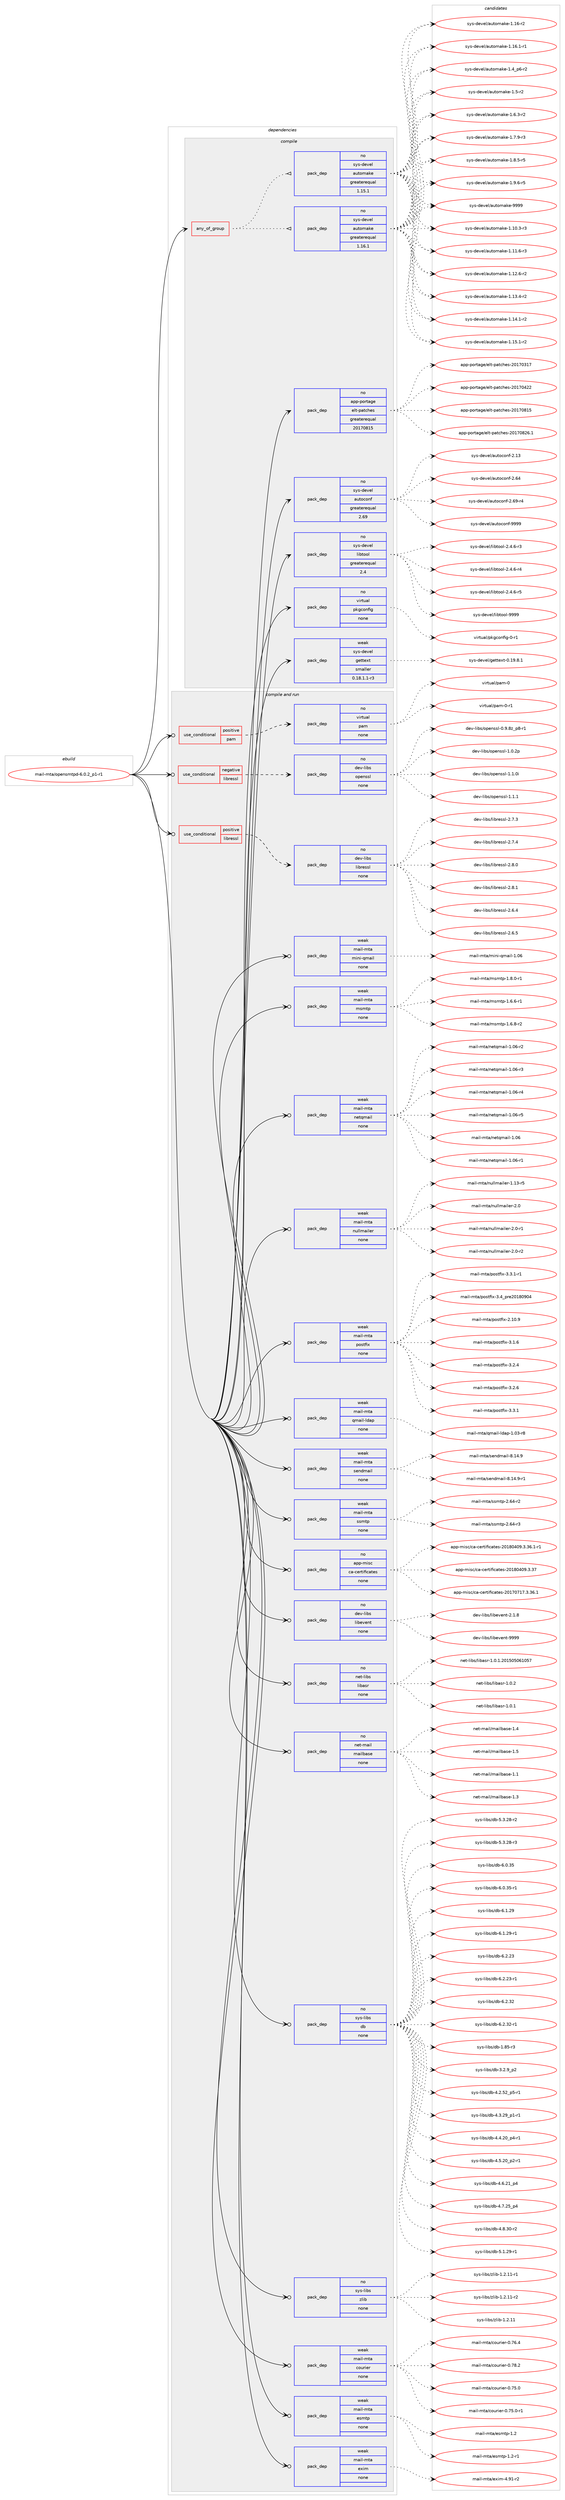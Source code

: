digraph prolog {

# *************
# Graph options
# *************

newrank=true;
concentrate=true;
compound=true;
graph [rankdir=LR,fontname=Helvetica,fontsize=10,ranksep=1.5];#, ranksep=2.5, nodesep=0.2];
edge  [arrowhead=vee];
node  [fontname=Helvetica,fontsize=10];

# **********
# The ebuild
# **********

subgraph cluster_leftcol {
color=gray;
rank=same;
label=<<i>ebuild</i>>;
id [label="mail-mta/opensmtpd-6.0.2_p1-r1", color=red, width=4, href="../mail-mta/opensmtpd-6.0.2_p1-r1.svg"];
}

# ****************
# The dependencies
# ****************

subgraph cluster_midcol {
color=gray;
label=<<i>dependencies</i>>;
subgraph cluster_compile {
fillcolor="#eeeeee";
style=filled;
label=<<i>compile</i>>;
subgraph any138 {
dependency6807 [label=<<TABLE BORDER="0" CELLBORDER="1" CELLSPACING="0" CELLPADDING="4"><TR><TD CELLPADDING="10">any_of_group</TD></TR></TABLE>>, shape=none, color=red];subgraph pack5297 {
dependency6808 [label=<<TABLE BORDER="0" CELLBORDER="1" CELLSPACING="0" CELLPADDING="4" WIDTH="220"><TR><TD ROWSPAN="6" CELLPADDING="30">pack_dep</TD></TR><TR><TD WIDTH="110">no</TD></TR><TR><TD>sys-devel</TD></TR><TR><TD>automake</TD></TR><TR><TD>greaterequal</TD></TR><TR><TD>1.16.1</TD></TR></TABLE>>, shape=none, color=blue];
}
dependency6807:e -> dependency6808:w [weight=20,style="dotted",arrowhead="oinv"];
subgraph pack5298 {
dependency6809 [label=<<TABLE BORDER="0" CELLBORDER="1" CELLSPACING="0" CELLPADDING="4" WIDTH="220"><TR><TD ROWSPAN="6" CELLPADDING="30">pack_dep</TD></TR><TR><TD WIDTH="110">no</TD></TR><TR><TD>sys-devel</TD></TR><TR><TD>automake</TD></TR><TR><TD>greaterequal</TD></TR><TR><TD>1.15.1</TD></TR></TABLE>>, shape=none, color=blue];
}
dependency6807:e -> dependency6809:w [weight=20,style="dotted",arrowhead="oinv"];
}
id:e -> dependency6807:w [weight=20,style="solid",arrowhead="vee"];
subgraph pack5299 {
dependency6810 [label=<<TABLE BORDER="0" CELLBORDER="1" CELLSPACING="0" CELLPADDING="4" WIDTH="220"><TR><TD ROWSPAN="6" CELLPADDING="30">pack_dep</TD></TR><TR><TD WIDTH="110">no</TD></TR><TR><TD>app-portage</TD></TR><TR><TD>elt-patches</TD></TR><TR><TD>greaterequal</TD></TR><TR><TD>20170815</TD></TR></TABLE>>, shape=none, color=blue];
}
id:e -> dependency6810:w [weight=20,style="solid",arrowhead="vee"];
subgraph pack5300 {
dependency6811 [label=<<TABLE BORDER="0" CELLBORDER="1" CELLSPACING="0" CELLPADDING="4" WIDTH="220"><TR><TD ROWSPAN="6" CELLPADDING="30">pack_dep</TD></TR><TR><TD WIDTH="110">no</TD></TR><TR><TD>sys-devel</TD></TR><TR><TD>autoconf</TD></TR><TR><TD>greaterequal</TD></TR><TR><TD>2.69</TD></TR></TABLE>>, shape=none, color=blue];
}
id:e -> dependency6811:w [weight=20,style="solid",arrowhead="vee"];
subgraph pack5301 {
dependency6812 [label=<<TABLE BORDER="0" CELLBORDER="1" CELLSPACING="0" CELLPADDING="4" WIDTH="220"><TR><TD ROWSPAN="6" CELLPADDING="30">pack_dep</TD></TR><TR><TD WIDTH="110">no</TD></TR><TR><TD>sys-devel</TD></TR><TR><TD>libtool</TD></TR><TR><TD>greaterequal</TD></TR><TR><TD>2.4</TD></TR></TABLE>>, shape=none, color=blue];
}
id:e -> dependency6812:w [weight=20,style="solid",arrowhead="vee"];
subgraph pack5302 {
dependency6813 [label=<<TABLE BORDER="0" CELLBORDER="1" CELLSPACING="0" CELLPADDING="4" WIDTH="220"><TR><TD ROWSPAN="6" CELLPADDING="30">pack_dep</TD></TR><TR><TD WIDTH="110">no</TD></TR><TR><TD>virtual</TD></TR><TR><TD>pkgconfig</TD></TR><TR><TD>none</TD></TR><TR><TD></TD></TR></TABLE>>, shape=none, color=blue];
}
id:e -> dependency6813:w [weight=20,style="solid",arrowhead="vee"];
subgraph pack5303 {
dependency6814 [label=<<TABLE BORDER="0" CELLBORDER="1" CELLSPACING="0" CELLPADDING="4" WIDTH="220"><TR><TD ROWSPAN="6" CELLPADDING="30">pack_dep</TD></TR><TR><TD WIDTH="110">weak</TD></TR><TR><TD>sys-devel</TD></TR><TR><TD>gettext</TD></TR><TR><TD>smaller</TD></TR><TR><TD>0.18.1.1-r3</TD></TR></TABLE>>, shape=none, color=blue];
}
id:e -> dependency6814:w [weight=20,style="solid",arrowhead="vee"];
}
subgraph cluster_compileandrun {
fillcolor="#eeeeee";
style=filled;
label=<<i>compile and run</i>>;
subgraph cond1363 {
dependency6815 [label=<<TABLE BORDER="0" CELLBORDER="1" CELLSPACING="0" CELLPADDING="4"><TR><TD ROWSPAN="3" CELLPADDING="10">use_conditional</TD></TR><TR><TD>negative</TD></TR><TR><TD>libressl</TD></TR></TABLE>>, shape=none, color=red];
subgraph pack5304 {
dependency6816 [label=<<TABLE BORDER="0" CELLBORDER="1" CELLSPACING="0" CELLPADDING="4" WIDTH="220"><TR><TD ROWSPAN="6" CELLPADDING="30">pack_dep</TD></TR><TR><TD WIDTH="110">no</TD></TR><TR><TD>dev-libs</TD></TR><TR><TD>openssl</TD></TR><TR><TD>none</TD></TR><TR><TD></TD></TR></TABLE>>, shape=none, color=blue];
}
dependency6815:e -> dependency6816:w [weight=20,style="dashed",arrowhead="vee"];
}
id:e -> dependency6815:w [weight=20,style="solid",arrowhead="odotvee"];
subgraph cond1364 {
dependency6817 [label=<<TABLE BORDER="0" CELLBORDER="1" CELLSPACING="0" CELLPADDING="4"><TR><TD ROWSPAN="3" CELLPADDING="10">use_conditional</TD></TR><TR><TD>positive</TD></TR><TR><TD>libressl</TD></TR></TABLE>>, shape=none, color=red];
subgraph pack5305 {
dependency6818 [label=<<TABLE BORDER="0" CELLBORDER="1" CELLSPACING="0" CELLPADDING="4" WIDTH="220"><TR><TD ROWSPAN="6" CELLPADDING="30">pack_dep</TD></TR><TR><TD WIDTH="110">no</TD></TR><TR><TD>dev-libs</TD></TR><TR><TD>libressl</TD></TR><TR><TD>none</TD></TR><TR><TD></TD></TR></TABLE>>, shape=none, color=blue];
}
dependency6817:e -> dependency6818:w [weight=20,style="dashed",arrowhead="vee"];
}
id:e -> dependency6817:w [weight=20,style="solid",arrowhead="odotvee"];
subgraph cond1365 {
dependency6819 [label=<<TABLE BORDER="0" CELLBORDER="1" CELLSPACING="0" CELLPADDING="4"><TR><TD ROWSPAN="3" CELLPADDING="10">use_conditional</TD></TR><TR><TD>positive</TD></TR><TR><TD>pam</TD></TR></TABLE>>, shape=none, color=red];
subgraph pack5306 {
dependency6820 [label=<<TABLE BORDER="0" CELLBORDER="1" CELLSPACING="0" CELLPADDING="4" WIDTH="220"><TR><TD ROWSPAN="6" CELLPADDING="30">pack_dep</TD></TR><TR><TD WIDTH="110">no</TD></TR><TR><TD>virtual</TD></TR><TR><TD>pam</TD></TR><TR><TD>none</TD></TR><TR><TD></TD></TR></TABLE>>, shape=none, color=blue];
}
dependency6819:e -> dependency6820:w [weight=20,style="dashed",arrowhead="vee"];
}
id:e -> dependency6819:w [weight=20,style="solid",arrowhead="odotvee"];
subgraph pack5307 {
dependency6821 [label=<<TABLE BORDER="0" CELLBORDER="1" CELLSPACING="0" CELLPADDING="4" WIDTH="220"><TR><TD ROWSPAN="6" CELLPADDING="30">pack_dep</TD></TR><TR><TD WIDTH="110">no</TD></TR><TR><TD>app-misc</TD></TR><TR><TD>ca-certificates</TD></TR><TR><TD>none</TD></TR><TR><TD></TD></TR></TABLE>>, shape=none, color=blue];
}
id:e -> dependency6821:w [weight=20,style="solid",arrowhead="odotvee"];
subgraph pack5308 {
dependency6822 [label=<<TABLE BORDER="0" CELLBORDER="1" CELLSPACING="0" CELLPADDING="4" WIDTH="220"><TR><TD ROWSPAN="6" CELLPADDING="30">pack_dep</TD></TR><TR><TD WIDTH="110">no</TD></TR><TR><TD>dev-libs</TD></TR><TR><TD>libevent</TD></TR><TR><TD>none</TD></TR><TR><TD></TD></TR></TABLE>>, shape=none, color=blue];
}
id:e -> dependency6822:w [weight=20,style="solid",arrowhead="odotvee"];
subgraph pack5309 {
dependency6823 [label=<<TABLE BORDER="0" CELLBORDER="1" CELLSPACING="0" CELLPADDING="4" WIDTH="220"><TR><TD ROWSPAN="6" CELLPADDING="30">pack_dep</TD></TR><TR><TD WIDTH="110">no</TD></TR><TR><TD>net-libs</TD></TR><TR><TD>libasr</TD></TR><TR><TD>none</TD></TR><TR><TD></TD></TR></TABLE>>, shape=none, color=blue];
}
id:e -> dependency6823:w [weight=20,style="solid",arrowhead="odotvee"];
subgraph pack5310 {
dependency6824 [label=<<TABLE BORDER="0" CELLBORDER="1" CELLSPACING="0" CELLPADDING="4" WIDTH="220"><TR><TD ROWSPAN="6" CELLPADDING="30">pack_dep</TD></TR><TR><TD WIDTH="110">no</TD></TR><TR><TD>net-mail</TD></TR><TR><TD>mailbase</TD></TR><TR><TD>none</TD></TR><TR><TD></TD></TR></TABLE>>, shape=none, color=blue];
}
id:e -> dependency6824:w [weight=20,style="solid",arrowhead="odotvee"];
subgraph pack5311 {
dependency6825 [label=<<TABLE BORDER="0" CELLBORDER="1" CELLSPACING="0" CELLPADDING="4" WIDTH="220"><TR><TD ROWSPAN="6" CELLPADDING="30">pack_dep</TD></TR><TR><TD WIDTH="110">no</TD></TR><TR><TD>sys-libs</TD></TR><TR><TD>db</TD></TR><TR><TD>none</TD></TR><TR><TD></TD></TR></TABLE>>, shape=none, color=blue];
}
id:e -> dependency6825:w [weight=20,style="solid",arrowhead="odotvee"];
subgraph pack5312 {
dependency6826 [label=<<TABLE BORDER="0" CELLBORDER="1" CELLSPACING="0" CELLPADDING="4" WIDTH="220"><TR><TD ROWSPAN="6" CELLPADDING="30">pack_dep</TD></TR><TR><TD WIDTH="110">no</TD></TR><TR><TD>sys-libs</TD></TR><TR><TD>zlib</TD></TR><TR><TD>none</TD></TR><TR><TD></TD></TR></TABLE>>, shape=none, color=blue];
}
id:e -> dependency6826:w [weight=20,style="solid",arrowhead="odotvee"];
subgraph pack5313 {
dependency6827 [label=<<TABLE BORDER="0" CELLBORDER="1" CELLSPACING="0" CELLPADDING="4" WIDTH="220"><TR><TD ROWSPAN="6" CELLPADDING="30">pack_dep</TD></TR><TR><TD WIDTH="110">weak</TD></TR><TR><TD>mail-mta</TD></TR><TR><TD>courier</TD></TR><TR><TD>none</TD></TR><TR><TD></TD></TR></TABLE>>, shape=none, color=blue];
}
id:e -> dependency6827:w [weight=20,style="solid",arrowhead="odotvee"];
subgraph pack5314 {
dependency6828 [label=<<TABLE BORDER="0" CELLBORDER="1" CELLSPACING="0" CELLPADDING="4" WIDTH="220"><TR><TD ROWSPAN="6" CELLPADDING="30">pack_dep</TD></TR><TR><TD WIDTH="110">weak</TD></TR><TR><TD>mail-mta</TD></TR><TR><TD>esmtp</TD></TR><TR><TD>none</TD></TR><TR><TD></TD></TR></TABLE>>, shape=none, color=blue];
}
id:e -> dependency6828:w [weight=20,style="solid",arrowhead="odotvee"];
subgraph pack5315 {
dependency6829 [label=<<TABLE BORDER="0" CELLBORDER="1" CELLSPACING="0" CELLPADDING="4" WIDTH="220"><TR><TD ROWSPAN="6" CELLPADDING="30">pack_dep</TD></TR><TR><TD WIDTH="110">weak</TD></TR><TR><TD>mail-mta</TD></TR><TR><TD>exim</TD></TR><TR><TD>none</TD></TR><TR><TD></TD></TR></TABLE>>, shape=none, color=blue];
}
id:e -> dependency6829:w [weight=20,style="solid",arrowhead="odotvee"];
subgraph pack5316 {
dependency6830 [label=<<TABLE BORDER="0" CELLBORDER="1" CELLSPACING="0" CELLPADDING="4" WIDTH="220"><TR><TD ROWSPAN="6" CELLPADDING="30">pack_dep</TD></TR><TR><TD WIDTH="110">weak</TD></TR><TR><TD>mail-mta</TD></TR><TR><TD>mini-qmail</TD></TR><TR><TD>none</TD></TR><TR><TD></TD></TR></TABLE>>, shape=none, color=blue];
}
id:e -> dependency6830:w [weight=20,style="solid",arrowhead="odotvee"];
subgraph pack5317 {
dependency6831 [label=<<TABLE BORDER="0" CELLBORDER="1" CELLSPACING="0" CELLPADDING="4" WIDTH="220"><TR><TD ROWSPAN="6" CELLPADDING="30">pack_dep</TD></TR><TR><TD WIDTH="110">weak</TD></TR><TR><TD>mail-mta</TD></TR><TR><TD>msmtp</TD></TR><TR><TD>none</TD></TR><TR><TD></TD></TR></TABLE>>, shape=none, color=blue];
}
id:e -> dependency6831:w [weight=20,style="solid",arrowhead="odotvee"];
subgraph pack5318 {
dependency6832 [label=<<TABLE BORDER="0" CELLBORDER="1" CELLSPACING="0" CELLPADDING="4" WIDTH="220"><TR><TD ROWSPAN="6" CELLPADDING="30">pack_dep</TD></TR><TR><TD WIDTH="110">weak</TD></TR><TR><TD>mail-mta</TD></TR><TR><TD>netqmail</TD></TR><TR><TD>none</TD></TR><TR><TD></TD></TR></TABLE>>, shape=none, color=blue];
}
id:e -> dependency6832:w [weight=20,style="solid",arrowhead="odotvee"];
subgraph pack5319 {
dependency6833 [label=<<TABLE BORDER="0" CELLBORDER="1" CELLSPACING="0" CELLPADDING="4" WIDTH="220"><TR><TD ROWSPAN="6" CELLPADDING="30">pack_dep</TD></TR><TR><TD WIDTH="110">weak</TD></TR><TR><TD>mail-mta</TD></TR><TR><TD>nullmailer</TD></TR><TR><TD>none</TD></TR><TR><TD></TD></TR></TABLE>>, shape=none, color=blue];
}
id:e -> dependency6833:w [weight=20,style="solid",arrowhead="odotvee"];
subgraph pack5320 {
dependency6834 [label=<<TABLE BORDER="0" CELLBORDER="1" CELLSPACING="0" CELLPADDING="4" WIDTH="220"><TR><TD ROWSPAN="6" CELLPADDING="30">pack_dep</TD></TR><TR><TD WIDTH="110">weak</TD></TR><TR><TD>mail-mta</TD></TR><TR><TD>postfix</TD></TR><TR><TD>none</TD></TR><TR><TD></TD></TR></TABLE>>, shape=none, color=blue];
}
id:e -> dependency6834:w [weight=20,style="solid",arrowhead="odotvee"];
subgraph pack5321 {
dependency6835 [label=<<TABLE BORDER="0" CELLBORDER="1" CELLSPACING="0" CELLPADDING="4" WIDTH="220"><TR><TD ROWSPAN="6" CELLPADDING="30">pack_dep</TD></TR><TR><TD WIDTH="110">weak</TD></TR><TR><TD>mail-mta</TD></TR><TR><TD>qmail-ldap</TD></TR><TR><TD>none</TD></TR><TR><TD></TD></TR></TABLE>>, shape=none, color=blue];
}
id:e -> dependency6835:w [weight=20,style="solid",arrowhead="odotvee"];
subgraph pack5322 {
dependency6836 [label=<<TABLE BORDER="0" CELLBORDER="1" CELLSPACING="0" CELLPADDING="4" WIDTH="220"><TR><TD ROWSPAN="6" CELLPADDING="30">pack_dep</TD></TR><TR><TD WIDTH="110">weak</TD></TR><TR><TD>mail-mta</TD></TR><TR><TD>sendmail</TD></TR><TR><TD>none</TD></TR><TR><TD></TD></TR></TABLE>>, shape=none, color=blue];
}
id:e -> dependency6836:w [weight=20,style="solid",arrowhead="odotvee"];
subgraph pack5323 {
dependency6837 [label=<<TABLE BORDER="0" CELLBORDER="1" CELLSPACING="0" CELLPADDING="4" WIDTH="220"><TR><TD ROWSPAN="6" CELLPADDING="30">pack_dep</TD></TR><TR><TD WIDTH="110">weak</TD></TR><TR><TD>mail-mta</TD></TR><TR><TD>ssmtp</TD></TR><TR><TD>none</TD></TR><TR><TD></TD></TR></TABLE>>, shape=none, color=blue];
}
id:e -> dependency6837:w [weight=20,style="solid",arrowhead="odotvee"];
}
subgraph cluster_run {
fillcolor="#eeeeee";
style=filled;
label=<<i>run</i>>;
}
}

# **************
# The candidates
# **************

subgraph cluster_choices {
rank=same;
color=gray;
label=<<i>candidates</i>>;

subgraph choice5297 {
color=black;
nodesep=1;
choice11512111545100101118101108479711711611110997107101454946494846514511451 [label="sys-devel/automake-1.10.3-r3", color=red, width=4,href="../sys-devel/automake-1.10.3-r3.svg"];
choice11512111545100101118101108479711711611110997107101454946494946544511451 [label="sys-devel/automake-1.11.6-r3", color=red, width=4,href="../sys-devel/automake-1.11.6-r3.svg"];
choice11512111545100101118101108479711711611110997107101454946495046544511450 [label="sys-devel/automake-1.12.6-r2", color=red, width=4,href="../sys-devel/automake-1.12.6-r2.svg"];
choice11512111545100101118101108479711711611110997107101454946495146524511450 [label="sys-devel/automake-1.13.4-r2", color=red, width=4,href="../sys-devel/automake-1.13.4-r2.svg"];
choice11512111545100101118101108479711711611110997107101454946495246494511450 [label="sys-devel/automake-1.14.1-r2", color=red, width=4,href="../sys-devel/automake-1.14.1-r2.svg"];
choice11512111545100101118101108479711711611110997107101454946495346494511450 [label="sys-devel/automake-1.15.1-r2", color=red, width=4,href="../sys-devel/automake-1.15.1-r2.svg"];
choice1151211154510010111810110847971171161111099710710145494649544511450 [label="sys-devel/automake-1.16-r2", color=red, width=4,href="../sys-devel/automake-1.16-r2.svg"];
choice11512111545100101118101108479711711611110997107101454946495446494511449 [label="sys-devel/automake-1.16.1-r1", color=red, width=4,href="../sys-devel/automake-1.16.1-r1.svg"];
choice115121115451001011181011084797117116111109971071014549465295112544511450 [label="sys-devel/automake-1.4_p6-r2", color=red, width=4,href="../sys-devel/automake-1.4_p6-r2.svg"];
choice11512111545100101118101108479711711611110997107101454946534511450 [label="sys-devel/automake-1.5-r2", color=red, width=4,href="../sys-devel/automake-1.5-r2.svg"];
choice115121115451001011181011084797117116111109971071014549465446514511450 [label="sys-devel/automake-1.6.3-r2", color=red, width=4,href="../sys-devel/automake-1.6.3-r2.svg"];
choice115121115451001011181011084797117116111109971071014549465546574511451 [label="sys-devel/automake-1.7.9-r3", color=red, width=4,href="../sys-devel/automake-1.7.9-r3.svg"];
choice115121115451001011181011084797117116111109971071014549465646534511453 [label="sys-devel/automake-1.8.5-r5", color=red, width=4,href="../sys-devel/automake-1.8.5-r5.svg"];
choice115121115451001011181011084797117116111109971071014549465746544511453 [label="sys-devel/automake-1.9.6-r5", color=red, width=4,href="../sys-devel/automake-1.9.6-r5.svg"];
choice115121115451001011181011084797117116111109971071014557575757 [label="sys-devel/automake-9999", color=red, width=4,href="../sys-devel/automake-9999.svg"];
dependency6808:e -> choice11512111545100101118101108479711711611110997107101454946494846514511451:w [style=dotted,weight="100"];
dependency6808:e -> choice11512111545100101118101108479711711611110997107101454946494946544511451:w [style=dotted,weight="100"];
dependency6808:e -> choice11512111545100101118101108479711711611110997107101454946495046544511450:w [style=dotted,weight="100"];
dependency6808:e -> choice11512111545100101118101108479711711611110997107101454946495146524511450:w [style=dotted,weight="100"];
dependency6808:e -> choice11512111545100101118101108479711711611110997107101454946495246494511450:w [style=dotted,weight="100"];
dependency6808:e -> choice11512111545100101118101108479711711611110997107101454946495346494511450:w [style=dotted,weight="100"];
dependency6808:e -> choice1151211154510010111810110847971171161111099710710145494649544511450:w [style=dotted,weight="100"];
dependency6808:e -> choice11512111545100101118101108479711711611110997107101454946495446494511449:w [style=dotted,weight="100"];
dependency6808:e -> choice115121115451001011181011084797117116111109971071014549465295112544511450:w [style=dotted,weight="100"];
dependency6808:e -> choice11512111545100101118101108479711711611110997107101454946534511450:w [style=dotted,weight="100"];
dependency6808:e -> choice115121115451001011181011084797117116111109971071014549465446514511450:w [style=dotted,weight="100"];
dependency6808:e -> choice115121115451001011181011084797117116111109971071014549465546574511451:w [style=dotted,weight="100"];
dependency6808:e -> choice115121115451001011181011084797117116111109971071014549465646534511453:w [style=dotted,weight="100"];
dependency6808:e -> choice115121115451001011181011084797117116111109971071014549465746544511453:w [style=dotted,weight="100"];
dependency6808:e -> choice115121115451001011181011084797117116111109971071014557575757:w [style=dotted,weight="100"];
}
subgraph choice5298 {
color=black;
nodesep=1;
choice11512111545100101118101108479711711611110997107101454946494846514511451 [label="sys-devel/automake-1.10.3-r3", color=red, width=4,href="../sys-devel/automake-1.10.3-r3.svg"];
choice11512111545100101118101108479711711611110997107101454946494946544511451 [label="sys-devel/automake-1.11.6-r3", color=red, width=4,href="../sys-devel/automake-1.11.6-r3.svg"];
choice11512111545100101118101108479711711611110997107101454946495046544511450 [label="sys-devel/automake-1.12.6-r2", color=red, width=4,href="../sys-devel/automake-1.12.6-r2.svg"];
choice11512111545100101118101108479711711611110997107101454946495146524511450 [label="sys-devel/automake-1.13.4-r2", color=red, width=4,href="../sys-devel/automake-1.13.4-r2.svg"];
choice11512111545100101118101108479711711611110997107101454946495246494511450 [label="sys-devel/automake-1.14.1-r2", color=red, width=4,href="../sys-devel/automake-1.14.1-r2.svg"];
choice11512111545100101118101108479711711611110997107101454946495346494511450 [label="sys-devel/automake-1.15.1-r2", color=red, width=4,href="../sys-devel/automake-1.15.1-r2.svg"];
choice1151211154510010111810110847971171161111099710710145494649544511450 [label="sys-devel/automake-1.16-r2", color=red, width=4,href="../sys-devel/automake-1.16-r2.svg"];
choice11512111545100101118101108479711711611110997107101454946495446494511449 [label="sys-devel/automake-1.16.1-r1", color=red, width=4,href="../sys-devel/automake-1.16.1-r1.svg"];
choice115121115451001011181011084797117116111109971071014549465295112544511450 [label="sys-devel/automake-1.4_p6-r2", color=red, width=4,href="../sys-devel/automake-1.4_p6-r2.svg"];
choice11512111545100101118101108479711711611110997107101454946534511450 [label="sys-devel/automake-1.5-r2", color=red, width=4,href="../sys-devel/automake-1.5-r2.svg"];
choice115121115451001011181011084797117116111109971071014549465446514511450 [label="sys-devel/automake-1.6.3-r2", color=red, width=4,href="../sys-devel/automake-1.6.3-r2.svg"];
choice115121115451001011181011084797117116111109971071014549465546574511451 [label="sys-devel/automake-1.7.9-r3", color=red, width=4,href="../sys-devel/automake-1.7.9-r3.svg"];
choice115121115451001011181011084797117116111109971071014549465646534511453 [label="sys-devel/automake-1.8.5-r5", color=red, width=4,href="../sys-devel/automake-1.8.5-r5.svg"];
choice115121115451001011181011084797117116111109971071014549465746544511453 [label="sys-devel/automake-1.9.6-r5", color=red, width=4,href="../sys-devel/automake-1.9.6-r5.svg"];
choice115121115451001011181011084797117116111109971071014557575757 [label="sys-devel/automake-9999", color=red, width=4,href="../sys-devel/automake-9999.svg"];
dependency6809:e -> choice11512111545100101118101108479711711611110997107101454946494846514511451:w [style=dotted,weight="100"];
dependency6809:e -> choice11512111545100101118101108479711711611110997107101454946494946544511451:w [style=dotted,weight="100"];
dependency6809:e -> choice11512111545100101118101108479711711611110997107101454946495046544511450:w [style=dotted,weight="100"];
dependency6809:e -> choice11512111545100101118101108479711711611110997107101454946495146524511450:w [style=dotted,weight="100"];
dependency6809:e -> choice11512111545100101118101108479711711611110997107101454946495246494511450:w [style=dotted,weight="100"];
dependency6809:e -> choice11512111545100101118101108479711711611110997107101454946495346494511450:w [style=dotted,weight="100"];
dependency6809:e -> choice1151211154510010111810110847971171161111099710710145494649544511450:w [style=dotted,weight="100"];
dependency6809:e -> choice11512111545100101118101108479711711611110997107101454946495446494511449:w [style=dotted,weight="100"];
dependency6809:e -> choice115121115451001011181011084797117116111109971071014549465295112544511450:w [style=dotted,weight="100"];
dependency6809:e -> choice11512111545100101118101108479711711611110997107101454946534511450:w [style=dotted,weight="100"];
dependency6809:e -> choice115121115451001011181011084797117116111109971071014549465446514511450:w [style=dotted,weight="100"];
dependency6809:e -> choice115121115451001011181011084797117116111109971071014549465546574511451:w [style=dotted,weight="100"];
dependency6809:e -> choice115121115451001011181011084797117116111109971071014549465646534511453:w [style=dotted,weight="100"];
dependency6809:e -> choice115121115451001011181011084797117116111109971071014549465746544511453:w [style=dotted,weight="100"];
dependency6809:e -> choice115121115451001011181011084797117116111109971071014557575757:w [style=dotted,weight="100"];
}
subgraph choice5299 {
color=black;
nodesep=1;
choice97112112451121111141169710310147101108116451129711699104101115455048495548514955 [label="app-portage/elt-patches-20170317", color=red, width=4,href="../app-portage/elt-patches-20170317.svg"];
choice97112112451121111141169710310147101108116451129711699104101115455048495548525050 [label="app-portage/elt-patches-20170422", color=red, width=4,href="../app-portage/elt-patches-20170422.svg"];
choice97112112451121111141169710310147101108116451129711699104101115455048495548564953 [label="app-portage/elt-patches-20170815", color=red, width=4,href="../app-portage/elt-patches-20170815.svg"];
choice971121124511211111411697103101471011081164511297116991041011154550484955485650544649 [label="app-portage/elt-patches-20170826.1", color=red, width=4,href="../app-portage/elt-patches-20170826.1.svg"];
dependency6810:e -> choice97112112451121111141169710310147101108116451129711699104101115455048495548514955:w [style=dotted,weight="100"];
dependency6810:e -> choice97112112451121111141169710310147101108116451129711699104101115455048495548525050:w [style=dotted,weight="100"];
dependency6810:e -> choice97112112451121111141169710310147101108116451129711699104101115455048495548564953:w [style=dotted,weight="100"];
dependency6810:e -> choice971121124511211111411697103101471011081164511297116991041011154550484955485650544649:w [style=dotted,weight="100"];
}
subgraph choice5300 {
color=black;
nodesep=1;
choice115121115451001011181011084797117116111991111101024550464951 [label="sys-devel/autoconf-2.13", color=red, width=4,href="../sys-devel/autoconf-2.13.svg"];
choice115121115451001011181011084797117116111991111101024550465452 [label="sys-devel/autoconf-2.64", color=red, width=4,href="../sys-devel/autoconf-2.64.svg"];
choice1151211154510010111810110847971171161119911111010245504654574511452 [label="sys-devel/autoconf-2.69-r4", color=red, width=4,href="../sys-devel/autoconf-2.69-r4.svg"];
choice115121115451001011181011084797117116111991111101024557575757 [label="sys-devel/autoconf-9999", color=red, width=4,href="../sys-devel/autoconf-9999.svg"];
dependency6811:e -> choice115121115451001011181011084797117116111991111101024550464951:w [style=dotted,weight="100"];
dependency6811:e -> choice115121115451001011181011084797117116111991111101024550465452:w [style=dotted,weight="100"];
dependency6811:e -> choice1151211154510010111810110847971171161119911111010245504654574511452:w [style=dotted,weight="100"];
dependency6811:e -> choice115121115451001011181011084797117116111991111101024557575757:w [style=dotted,weight="100"];
}
subgraph choice5301 {
color=black;
nodesep=1;
choice1151211154510010111810110847108105981161111111084550465246544511451 [label="sys-devel/libtool-2.4.6-r3", color=red, width=4,href="../sys-devel/libtool-2.4.6-r3.svg"];
choice1151211154510010111810110847108105981161111111084550465246544511452 [label="sys-devel/libtool-2.4.6-r4", color=red, width=4,href="../sys-devel/libtool-2.4.6-r4.svg"];
choice1151211154510010111810110847108105981161111111084550465246544511453 [label="sys-devel/libtool-2.4.6-r5", color=red, width=4,href="../sys-devel/libtool-2.4.6-r5.svg"];
choice1151211154510010111810110847108105981161111111084557575757 [label="sys-devel/libtool-9999", color=red, width=4,href="../sys-devel/libtool-9999.svg"];
dependency6812:e -> choice1151211154510010111810110847108105981161111111084550465246544511451:w [style=dotted,weight="100"];
dependency6812:e -> choice1151211154510010111810110847108105981161111111084550465246544511452:w [style=dotted,weight="100"];
dependency6812:e -> choice1151211154510010111810110847108105981161111111084550465246544511453:w [style=dotted,weight="100"];
dependency6812:e -> choice1151211154510010111810110847108105981161111111084557575757:w [style=dotted,weight="100"];
}
subgraph choice5302 {
color=black;
nodesep=1;
choice11810511411611797108471121071039911111010210510345484511449 [label="virtual/pkgconfig-0-r1", color=red, width=4,href="../virtual/pkgconfig-0-r1.svg"];
dependency6813:e -> choice11810511411611797108471121071039911111010210510345484511449:w [style=dotted,weight="100"];
}
subgraph choice5303 {
color=black;
nodesep=1;
choice1151211154510010111810110847103101116116101120116454846495746564649 [label="sys-devel/gettext-0.19.8.1", color=red, width=4,href="../sys-devel/gettext-0.19.8.1.svg"];
dependency6814:e -> choice1151211154510010111810110847103101116116101120116454846495746564649:w [style=dotted,weight="100"];
}
subgraph choice5304 {
color=black;
nodesep=1;
choice10010111845108105981154711111210111011511510845484657465612295112564511449 [label="dev-libs/openssl-0.9.8z_p8-r1", color=red, width=4,href="../dev-libs/openssl-0.9.8z_p8-r1.svg"];
choice100101118451081059811547111112101110115115108454946484650112 [label="dev-libs/openssl-1.0.2p", color=red, width=4,href="../dev-libs/openssl-1.0.2p.svg"];
choice100101118451081059811547111112101110115115108454946494648105 [label="dev-libs/openssl-1.1.0i", color=red, width=4,href="../dev-libs/openssl-1.1.0i.svg"];
choice100101118451081059811547111112101110115115108454946494649 [label="dev-libs/openssl-1.1.1", color=red, width=4,href="../dev-libs/openssl-1.1.1.svg"];
dependency6816:e -> choice10010111845108105981154711111210111011511510845484657465612295112564511449:w [style=dotted,weight="100"];
dependency6816:e -> choice100101118451081059811547111112101110115115108454946484650112:w [style=dotted,weight="100"];
dependency6816:e -> choice100101118451081059811547111112101110115115108454946494648105:w [style=dotted,weight="100"];
dependency6816:e -> choice100101118451081059811547111112101110115115108454946494649:w [style=dotted,weight="100"];
}
subgraph choice5305 {
color=black;
nodesep=1;
choice10010111845108105981154710810598114101115115108455046544652 [label="dev-libs/libressl-2.6.4", color=red, width=4,href="../dev-libs/libressl-2.6.4.svg"];
choice10010111845108105981154710810598114101115115108455046544653 [label="dev-libs/libressl-2.6.5", color=red, width=4,href="../dev-libs/libressl-2.6.5.svg"];
choice10010111845108105981154710810598114101115115108455046554651 [label="dev-libs/libressl-2.7.3", color=red, width=4,href="../dev-libs/libressl-2.7.3.svg"];
choice10010111845108105981154710810598114101115115108455046554652 [label="dev-libs/libressl-2.7.4", color=red, width=4,href="../dev-libs/libressl-2.7.4.svg"];
choice10010111845108105981154710810598114101115115108455046564648 [label="dev-libs/libressl-2.8.0", color=red, width=4,href="../dev-libs/libressl-2.8.0.svg"];
choice10010111845108105981154710810598114101115115108455046564649 [label="dev-libs/libressl-2.8.1", color=red, width=4,href="../dev-libs/libressl-2.8.1.svg"];
dependency6818:e -> choice10010111845108105981154710810598114101115115108455046544652:w [style=dotted,weight="100"];
dependency6818:e -> choice10010111845108105981154710810598114101115115108455046544653:w [style=dotted,weight="100"];
dependency6818:e -> choice10010111845108105981154710810598114101115115108455046554651:w [style=dotted,weight="100"];
dependency6818:e -> choice10010111845108105981154710810598114101115115108455046554652:w [style=dotted,weight="100"];
dependency6818:e -> choice10010111845108105981154710810598114101115115108455046564648:w [style=dotted,weight="100"];
dependency6818:e -> choice10010111845108105981154710810598114101115115108455046564649:w [style=dotted,weight="100"];
}
subgraph choice5306 {
color=black;
nodesep=1;
choice1181051141161179710847112971094548 [label="virtual/pam-0", color=red, width=4,href="../virtual/pam-0.svg"];
choice11810511411611797108471129710945484511449 [label="virtual/pam-0-r1", color=red, width=4,href="../virtual/pam-0-r1.svg"];
dependency6820:e -> choice1181051141161179710847112971094548:w [style=dotted,weight="100"];
dependency6820:e -> choice11810511411611797108471129710945484511449:w [style=dotted,weight="100"];
}
subgraph choice5307 {
color=black;
nodesep=1;
choice9711211245109105115994799974599101114116105102105999711610111545504849554855495546514651544649 [label="app-misc/ca-certificates-20170717.3.36.1", color=red, width=4,href="../app-misc/ca-certificates-20170717.3.36.1.svg"];
choice97112112451091051159947999745991011141161051021059997116101115455048495648524857465146515446494511449 [label="app-misc/ca-certificates-20180409.3.36.1-r1", color=red, width=4,href="../app-misc/ca-certificates-20180409.3.36.1-r1.svg"];
choice971121124510910511599479997459910111411610510210599971161011154550484956485248574651465155 [label="app-misc/ca-certificates-20180409.3.37", color=red, width=4,href="../app-misc/ca-certificates-20180409.3.37.svg"];
dependency6821:e -> choice9711211245109105115994799974599101114116105102105999711610111545504849554855495546514651544649:w [style=dotted,weight="100"];
dependency6821:e -> choice97112112451091051159947999745991011141161051021059997116101115455048495648524857465146515446494511449:w [style=dotted,weight="100"];
dependency6821:e -> choice971121124510910511599479997459910111411610510210599971161011154550484956485248574651465155:w [style=dotted,weight="100"];
}
subgraph choice5308 {
color=black;
nodesep=1;
choice10010111845108105981154710810598101118101110116455046494656 [label="dev-libs/libevent-2.1.8", color=red, width=4,href="../dev-libs/libevent-2.1.8.svg"];
choice100101118451081059811547108105981011181011101164557575757 [label="dev-libs/libevent-9999", color=red, width=4,href="../dev-libs/libevent-9999.svg"];
dependency6822:e -> choice10010111845108105981154710810598101118101110116455046494656:w [style=dotted,weight="100"];
dependency6822:e -> choice100101118451081059811547108105981011181011101164557575757:w [style=dotted,weight="100"];
}
subgraph choice5309 {
color=black;
nodesep=1;
choice1101011164510810598115471081059897115114454946484649 [label="net-libs/libasr-1.0.1", color=red, width=4,href="../net-libs/libasr-1.0.1.svg"];
choice110101116451081059811547108105989711511445494648464946504849534853485449485355 [label="net-libs/libasr-1.0.1.201505061057", color=red, width=4,href="../net-libs/libasr-1.0.1.201505061057.svg"];
choice1101011164510810598115471081059897115114454946484650 [label="net-libs/libasr-1.0.2", color=red, width=4,href="../net-libs/libasr-1.0.2.svg"];
dependency6823:e -> choice1101011164510810598115471081059897115114454946484649:w [style=dotted,weight="100"];
dependency6823:e -> choice110101116451081059811547108105989711511445494648464946504849534853485449485355:w [style=dotted,weight="100"];
dependency6823:e -> choice1101011164510810598115471081059897115114454946484650:w [style=dotted,weight="100"];
}
subgraph choice5310 {
color=black;
nodesep=1;
choice11010111645109971051084710997105108989711510145494649 [label="net-mail/mailbase-1.1", color=red, width=4,href="../net-mail/mailbase-1.1.svg"];
choice11010111645109971051084710997105108989711510145494651 [label="net-mail/mailbase-1.3", color=red, width=4,href="../net-mail/mailbase-1.3.svg"];
choice11010111645109971051084710997105108989711510145494652 [label="net-mail/mailbase-1.4", color=red, width=4,href="../net-mail/mailbase-1.4.svg"];
choice11010111645109971051084710997105108989711510145494653 [label="net-mail/mailbase-1.5", color=red, width=4,href="../net-mail/mailbase-1.5.svg"];
dependency6824:e -> choice11010111645109971051084710997105108989711510145494649:w [style=dotted,weight="100"];
dependency6824:e -> choice11010111645109971051084710997105108989711510145494651:w [style=dotted,weight="100"];
dependency6824:e -> choice11010111645109971051084710997105108989711510145494652:w [style=dotted,weight="100"];
dependency6824:e -> choice11010111645109971051084710997105108989711510145494653:w [style=dotted,weight="100"];
}
subgraph choice5311 {
color=black;
nodesep=1;
choice1151211154510810598115471009845494656534511451 [label="sys-libs/db-1.85-r3", color=red, width=4,href="../sys-libs/db-1.85-r3.svg"];
choice115121115451081059811547100984551465046579511250 [label="sys-libs/db-3.2.9_p2", color=red, width=4,href="../sys-libs/db-3.2.9_p2.svg"];
choice115121115451081059811547100984552465046535095112534511449 [label="sys-libs/db-4.2.52_p5-r1", color=red, width=4,href="../sys-libs/db-4.2.52_p5-r1.svg"];
choice115121115451081059811547100984552465146505795112494511449 [label="sys-libs/db-4.3.29_p1-r1", color=red, width=4,href="../sys-libs/db-4.3.29_p1-r1.svg"];
choice115121115451081059811547100984552465246504895112524511449 [label="sys-libs/db-4.4.20_p4-r1", color=red, width=4,href="../sys-libs/db-4.4.20_p4-r1.svg"];
choice115121115451081059811547100984552465346504895112504511449 [label="sys-libs/db-4.5.20_p2-r1", color=red, width=4,href="../sys-libs/db-4.5.20_p2-r1.svg"];
choice11512111545108105981154710098455246544650499511252 [label="sys-libs/db-4.6.21_p4", color=red, width=4,href="../sys-libs/db-4.6.21_p4.svg"];
choice11512111545108105981154710098455246554650539511252 [label="sys-libs/db-4.7.25_p4", color=red, width=4,href="../sys-libs/db-4.7.25_p4.svg"];
choice11512111545108105981154710098455246564651484511450 [label="sys-libs/db-4.8.30-r2", color=red, width=4,href="../sys-libs/db-4.8.30-r2.svg"];
choice11512111545108105981154710098455346494650574511449 [label="sys-libs/db-5.1.29-r1", color=red, width=4,href="../sys-libs/db-5.1.29-r1.svg"];
choice11512111545108105981154710098455346514650564511450 [label="sys-libs/db-5.3.28-r2", color=red, width=4,href="../sys-libs/db-5.3.28-r2.svg"];
choice11512111545108105981154710098455346514650564511451 [label="sys-libs/db-5.3.28-r3", color=red, width=4,href="../sys-libs/db-5.3.28-r3.svg"];
choice1151211154510810598115471009845544648465153 [label="sys-libs/db-6.0.35", color=red, width=4,href="../sys-libs/db-6.0.35.svg"];
choice11512111545108105981154710098455446484651534511449 [label="sys-libs/db-6.0.35-r1", color=red, width=4,href="../sys-libs/db-6.0.35-r1.svg"];
choice1151211154510810598115471009845544649465057 [label="sys-libs/db-6.1.29", color=red, width=4,href="../sys-libs/db-6.1.29.svg"];
choice11512111545108105981154710098455446494650574511449 [label="sys-libs/db-6.1.29-r1", color=red, width=4,href="../sys-libs/db-6.1.29-r1.svg"];
choice1151211154510810598115471009845544650465051 [label="sys-libs/db-6.2.23", color=red, width=4,href="../sys-libs/db-6.2.23.svg"];
choice11512111545108105981154710098455446504650514511449 [label="sys-libs/db-6.2.23-r1", color=red, width=4,href="../sys-libs/db-6.2.23-r1.svg"];
choice1151211154510810598115471009845544650465150 [label="sys-libs/db-6.2.32", color=red, width=4,href="../sys-libs/db-6.2.32.svg"];
choice11512111545108105981154710098455446504651504511449 [label="sys-libs/db-6.2.32-r1", color=red, width=4,href="../sys-libs/db-6.2.32-r1.svg"];
dependency6825:e -> choice1151211154510810598115471009845494656534511451:w [style=dotted,weight="100"];
dependency6825:e -> choice115121115451081059811547100984551465046579511250:w [style=dotted,weight="100"];
dependency6825:e -> choice115121115451081059811547100984552465046535095112534511449:w [style=dotted,weight="100"];
dependency6825:e -> choice115121115451081059811547100984552465146505795112494511449:w [style=dotted,weight="100"];
dependency6825:e -> choice115121115451081059811547100984552465246504895112524511449:w [style=dotted,weight="100"];
dependency6825:e -> choice115121115451081059811547100984552465346504895112504511449:w [style=dotted,weight="100"];
dependency6825:e -> choice11512111545108105981154710098455246544650499511252:w [style=dotted,weight="100"];
dependency6825:e -> choice11512111545108105981154710098455246554650539511252:w [style=dotted,weight="100"];
dependency6825:e -> choice11512111545108105981154710098455246564651484511450:w [style=dotted,weight="100"];
dependency6825:e -> choice11512111545108105981154710098455346494650574511449:w [style=dotted,weight="100"];
dependency6825:e -> choice11512111545108105981154710098455346514650564511450:w [style=dotted,weight="100"];
dependency6825:e -> choice11512111545108105981154710098455346514650564511451:w [style=dotted,weight="100"];
dependency6825:e -> choice1151211154510810598115471009845544648465153:w [style=dotted,weight="100"];
dependency6825:e -> choice11512111545108105981154710098455446484651534511449:w [style=dotted,weight="100"];
dependency6825:e -> choice1151211154510810598115471009845544649465057:w [style=dotted,weight="100"];
dependency6825:e -> choice11512111545108105981154710098455446494650574511449:w [style=dotted,weight="100"];
dependency6825:e -> choice1151211154510810598115471009845544650465051:w [style=dotted,weight="100"];
dependency6825:e -> choice11512111545108105981154710098455446504650514511449:w [style=dotted,weight="100"];
dependency6825:e -> choice1151211154510810598115471009845544650465150:w [style=dotted,weight="100"];
dependency6825:e -> choice11512111545108105981154710098455446504651504511449:w [style=dotted,weight="100"];
}
subgraph choice5312 {
color=black;
nodesep=1;
choice1151211154510810598115471221081059845494650464949 [label="sys-libs/zlib-1.2.11", color=red, width=4,href="../sys-libs/zlib-1.2.11.svg"];
choice11512111545108105981154712210810598454946504649494511449 [label="sys-libs/zlib-1.2.11-r1", color=red, width=4,href="../sys-libs/zlib-1.2.11-r1.svg"];
choice11512111545108105981154712210810598454946504649494511450 [label="sys-libs/zlib-1.2.11-r2", color=red, width=4,href="../sys-libs/zlib-1.2.11-r2.svg"];
dependency6826:e -> choice1151211154510810598115471221081059845494650464949:w [style=dotted,weight="100"];
dependency6826:e -> choice11512111545108105981154712210810598454946504649494511449:w [style=dotted,weight="100"];
dependency6826:e -> choice11512111545108105981154712210810598454946504649494511450:w [style=dotted,weight="100"];
}
subgraph choice5313 {
color=black;
nodesep=1;
choice109971051084510911697479911111711410510111445484655534648 [label="mail-mta/courier-0.75.0", color=red, width=4,href="../mail-mta/courier-0.75.0.svg"];
choice1099710510845109116974799111117114105101114454846555346484511449 [label="mail-mta/courier-0.75.0-r1", color=red, width=4,href="../mail-mta/courier-0.75.0-r1.svg"];
choice109971051084510911697479911111711410510111445484655544652 [label="mail-mta/courier-0.76.4", color=red, width=4,href="../mail-mta/courier-0.76.4.svg"];
choice109971051084510911697479911111711410510111445484655564650 [label="mail-mta/courier-0.78.2", color=red, width=4,href="../mail-mta/courier-0.78.2.svg"];
dependency6827:e -> choice109971051084510911697479911111711410510111445484655534648:w [style=dotted,weight="100"];
dependency6827:e -> choice1099710510845109116974799111117114105101114454846555346484511449:w [style=dotted,weight="100"];
dependency6827:e -> choice109971051084510911697479911111711410510111445484655544652:w [style=dotted,weight="100"];
dependency6827:e -> choice109971051084510911697479911111711410510111445484655564650:w [style=dotted,weight="100"];
}
subgraph choice5314 {
color=black;
nodesep=1;
choice1099710510845109116974710111510911611245494650 [label="mail-mta/esmtp-1.2", color=red, width=4,href="../mail-mta/esmtp-1.2.svg"];
choice10997105108451091169747101115109116112454946504511449 [label="mail-mta/esmtp-1.2-r1", color=red, width=4,href="../mail-mta/esmtp-1.2-r1.svg"];
dependency6828:e -> choice1099710510845109116974710111510911611245494650:w [style=dotted,weight="100"];
dependency6828:e -> choice10997105108451091169747101115109116112454946504511449:w [style=dotted,weight="100"];
}
subgraph choice5315 {
color=black;
nodesep=1;
choice1099710510845109116974710112010510945524657494511450 [label="mail-mta/exim-4.91-r2", color=red, width=4,href="../mail-mta/exim-4.91-r2.svg"];
dependency6829:e -> choice1099710510845109116974710112010510945524657494511450:w [style=dotted,weight="100"];
}
subgraph choice5316 {
color=black;
nodesep=1;
choice1099710510845109116974710910511010545113109971051084549464854 [label="mail-mta/mini-qmail-1.06", color=red, width=4,href="../mail-mta/mini-qmail-1.06.svg"];
dependency6830:e -> choice1099710510845109116974710910511010545113109971051084549464854:w [style=dotted,weight="100"];
}
subgraph choice5317 {
color=black;
nodesep=1;
choice109971051084510911697471091151091161124549465446544511449 [label="mail-mta/msmtp-1.6.6-r1", color=red, width=4,href="../mail-mta/msmtp-1.6.6-r1.svg"];
choice109971051084510911697471091151091161124549465446564511450 [label="mail-mta/msmtp-1.6.8-r2", color=red, width=4,href="../mail-mta/msmtp-1.6.8-r2.svg"];
choice109971051084510911697471091151091161124549465646484511449 [label="mail-mta/msmtp-1.8.0-r1", color=red, width=4,href="../mail-mta/msmtp-1.8.0-r1.svg"];
dependency6831:e -> choice109971051084510911697471091151091161124549465446544511449:w [style=dotted,weight="100"];
dependency6831:e -> choice109971051084510911697471091151091161124549465446564511450:w [style=dotted,weight="100"];
dependency6831:e -> choice109971051084510911697471091151091161124549465646484511449:w [style=dotted,weight="100"];
}
subgraph choice5318 {
color=black;
nodesep=1;
choice10997105108451091169747110101116113109971051084549464854 [label="mail-mta/netqmail-1.06", color=red, width=4,href="../mail-mta/netqmail-1.06.svg"];
choice109971051084510911697471101011161131099710510845494648544511449 [label="mail-mta/netqmail-1.06-r1", color=red, width=4,href="../mail-mta/netqmail-1.06-r1.svg"];
choice109971051084510911697471101011161131099710510845494648544511450 [label="mail-mta/netqmail-1.06-r2", color=red, width=4,href="../mail-mta/netqmail-1.06-r2.svg"];
choice109971051084510911697471101011161131099710510845494648544511451 [label="mail-mta/netqmail-1.06-r3", color=red, width=4,href="../mail-mta/netqmail-1.06-r3.svg"];
choice109971051084510911697471101011161131099710510845494648544511452 [label="mail-mta/netqmail-1.06-r4", color=red, width=4,href="../mail-mta/netqmail-1.06-r4.svg"];
choice109971051084510911697471101011161131099710510845494648544511453 [label="mail-mta/netqmail-1.06-r5", color=red, width=4,href="../mail-mta/netqmail-1.06-r5.svg"];
dependency6832:e -> choice10997105108451091169747110101116113109971051084549464854:w [style=dotted,weight="100"];
dependency6832:e -> choice109971051084510911697471101011161131099710510845494648544511449:w [style=dotted,weight="100"];
dependency6832:e -> choice109971051084510911697471101011161131099710510845494648544511450:w [style=dotted,weight="100"];
dependency6832:e -> choice109971051084510911697471101011161131099710510845494648544511451:w [style=dotted,weight="100"];
dependency6832:e -> choice109971051084510911697471101011161131099710510845494648544511452:w [style=dotted,weight="100"];
dependency6832:e -> choice109971051084510911697471101011161131099710510845494648544511453:w [style=dotted,weight="100"];
}
subgraph choice5319 {
color=black;
nodesep=1;
choice109971051084510911697471101171081081099710510810111445494649514511453 [label="mail-mta/nullmailer-1.13-r5", color=red, width=4,href="../mail-mta/nullmailer-1.13-r5.svg"];
choice109971051084510911697471101171081081099710510810111445504648 [label="mail-mta/nullmailer-2.0", color=red, width=4,href="../mail-mta/nullmailer-2.0.svg"];
choice1099710510845109116974711011710810810997105108101114455046484511449 [label="mail-mta/nullmailer-2.0-r1", color=red, width=4,href="../mail-mta/nullmailer-2.0-r1.svg"];
choice1099710510845109116974711011710810810997105108101114455046484511450 [label="mail-mta/nullmailer-2.0-r2", color=red, width=4,href="../mail-mta/nullmailer-2.0-r2.svg"];
dependency6833:e -> choice109971051084510911697471101171081081099710510810111445494649514511453:w [style=dotted,weight="100"];
dependency6833:e -> choice109971051084510911697471101171081081099710510810111445504648:w [style=dotted,weight="100"];
dependency6833:e -> choice1099710510845109116974711011710810810997105108101114455046484511449:w [style=dotted,weight="100"];
dependency6833:e -> choice1099710510845109116974711011710810810997105108101114455046484511450:w [style=dotted,weight="100"];
}
subgraph choice5320 {
color=black;
nodesep=1;
choice1099710510845109116974711211111511610210512045504649484657 [label="mail-mta/postfix-2.10.9", color=red, width=4,href="../mail-mta/postfix-2.10.9.svg"];
choice10997105108451091169747112111115116102105120455146494654 [label="mail-mta/postfix-3.1.6", color=red, width=4,href="../mail-mta/postfix-3.1.6.svg"];
choice10997105108451091169747112111115116102105120455146504652 [label="mail-mta/postfix-3.2.4", color=red, width=4,href="../mail-mta/postfix-3.2.4.svg"];
choice10997105108451091169747112111115116102105120455146504654 [label="mail-mta/postfix-3.2.6", color=red, width=4,href="../mail-mta/postfix-3.2.6.svg"];
choice10997105108451091169747112111115116102105120455146514649 [label="mail-mta/postfix-3.3.1", color=red, width=4,href="../mail-mta/postfix-3.3.1.svg"];
choice109971051084510911697471121111151161021051204551465146494511449 [label="mail-mta/postfix-3.3.1-r1", color=red, width=4,href="../mail-mta/postfix-3.3.1-r1.svg"];
choice1099710510845109116974711211111511610210512045514652951121141015048495648574852 [label="mail-mta/postfix-3.4_pre20180904", color=red, width=4,href="../mail-mta/postfix-3.4_pre20180904.svg"];
dependency6834:e -> choice1099710510845109116974711211111511610210512045504649484657:w [style=dotted,weight="100"];
dependency6834:e -> choice10997105108451091169747112111115116102105120455146494654:w [style=dotted,weight="100"];
dependency6834:e -> choice10997105108451091169747112111115116102105120455146504652:w [style=dotted,weight="100"];
dependency6834:e -> choice10997105108451091169747112111115116102105120455146504654:w [style=dotted,weight="100"];
dependency6834:e -> choice10997105108451091169747112111115116102105120455146514649:w [style=dotted,weight="100"];
dependency6834:e -> choice109971051084510911697471121111151161021051204551465146494511449:w [style=dotted,weight="100"];
dependency6834:e -> choice1099710510845109116974711211111511610210512045514652951121141015048495648574852:w [style=dotted,weight="100"];
}
subgraph choice5321 {
color=black;
nodesep=1;
choice1099710510845109116974711310997105108451081009711245494648514511456 [label="mail-mta/qmail-ldap-1.03-r8", color=red, width=4,href="../mail-mta/qmail-ldap-1.03-r8.svg"];
dependency6835:e -> choice1099710510845109116974711310997105108451081009711245494648514511456:w [style=dotted,weight="100"];
}
subgraph choice5322 {
color=black;
nodesep=1;
choice109971051084510911697471151011101001099710510845564649524657 [label="mail-mta/sendmail-8.14.9", color=red, width=4,href="../mail-mta/sendmail-8.14.9.svg"];
choice1099710510845109116974711510111010010997105108455646495246574511449 [label="mail-mta/sendmail-8.14.9-r1", color=red, width=4,href="../mail-mta/sendmail-8.14.9-r1.svg"];
dependency6836:e -> choice109971051084510911697471151011101001099710510845564649524657:w [style=dotted,weight="100"];
dependency6836:e -> choice1099710510845109116974711510111010010997105108455646495246574511449:w [style=dotted,weight="100"];
}
subgraph choice5323 {
color=black;
nodesep=1;
choice1099710510845109116974711511510911611245504654524511450 [label="mail-mta/ssmtp-2.64-r2", color=red, width=4,href="../mail-mta/ssmtp-2.64-r2.svg"];
choice1099710510845109116974711511510911611245504654524511451 [label="mail-mta/ssmtp-2.64-r3", color=red, width=4,href="../mail-mta/ssmtp-2.64-r3.svg"];
dependency6837:e -> choice1099710510845109116974711511510911611245504654524511450:w [style=dotted,weight="100"];
dependency6837:e -> choice1099710510845109116974711511510911611245504654524511451:w [style=dotted,weight="100"];
}
}

}
